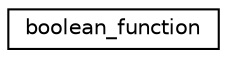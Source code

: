 digraph "Graphical Class Hierarchy"
{
  edge [fontname="Helvetica",fontsize="10",labelfontname="Helvetica",labelfontsize="10"];
  node [fontname="Helvetica",fontsize="10",shape=record];
  rankdir="LR";
  Node0 [label="boolean_function",height=0.2,width=0.4,color="black", fillcolor="white", style="filled",URL="$dc/d60/classboolean__function.html"];
}
